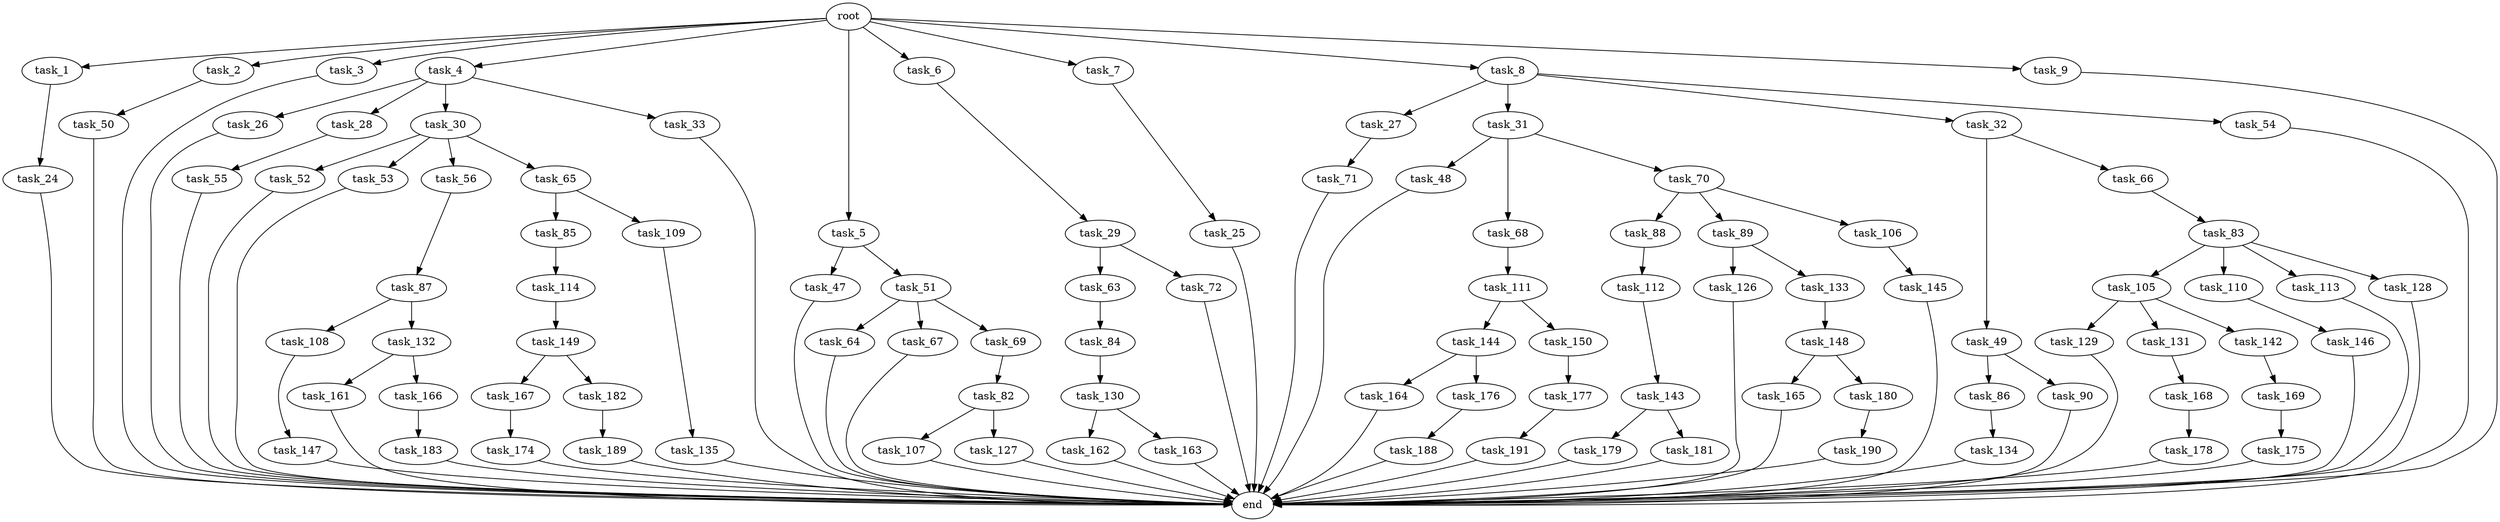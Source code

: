 digraph G {
  root [size="0.000000"];
  task_1 [size="2.048000"];
  task_2 [size="2.048000"];
  task_3 [size="2.048000"];
  task_4 [size="2.048000"];
  task_5 [size="2.048000"];
  task_6 [size="2.048000"];
  task_7 [size="2.048000"];
  task_8 [size="2.048000"];
  task_9 [size="2.048000"];
  task_24 [size="429496729.600000"];
  task_25 [size="429496729.600000"];
  task_26 [size="1391569403.904000"];
  task_27 [size="1717986918.400000"];
  task_28 [size="1391569403.904000"];
  task_29 [size="154618822.656000"];
  task_30 [size="1391569403.904000"];
  task_31 [size="1717986918.400000"];
  task_32 [size="1717986918.400000"];
  task_33 [size="1391569403.904000"];
  task_47 [size="154618822.656000"];
  task_48 [size="1717986918.400000"];
  task_49 [size="1391569403.904000"];
  task_50 [size="68719476.736000"];
  task_51 [size="154618822.656000"];
  task_52 [size="618475290.624000"];
  task_53 [size="618475290.624000"];
  task_54 [size="1717986918.400000"];
  task_55 [size="618475290.624000"];
  task_56 [size="618475290.624000"];
  task_63 [size="1391569403.904000"];
  task_64 [size="68719476.736000"];
  task_65 [size="618475290.624000"];
  task_66 [size="1391569403.904000"];
  task_67 [size="68719476.736000"];
  task_68 [size="1717986918.400000"];
  task_69 [size="68719476.736000"];
  task_70 [size="1717986918.400000"];
  task_71 [size="1717986918.400000"];
  task_72 [size="1391569403.904000"];
  task_82 [size="68719476.736000"];
  task_83 [size="429496729.600000"];
  task_84 [size="429496729.600000"];
  task_85 [size="154618822.656000"];
  task_86 [size="1717986918.400000"];
  task_87 [size="1717986918.400000"];
  task_88 [size="154618822.656000"];
  task_89 [size="154618822.656000"];
  task_90 [size="1717986918.400000"];
  task_105 [size="1099511627.776000"];
  task_106 [size="154618822.656000"];
  task_107 [size="1391569403.904000"];
  task_108 [size="68719476.736000"];
  task_109 [size="154618822.656000"];
  task_110 [size="1099511627.776000"];
  task_111 [size="618475290.624000"];
  task_112 [size="154618822.656000"];
  task_113 [size="1099511627.776000"];
  task_114 [size="154618822.656000"];
  task_126 [size="274877906.944000"];
  task_127 [size="1391569403.904000"];
  task_128 [size="1099511627.776000"];
  task_129 [size="1099511627.776000"];
  task_130 [size="274877906.944000"];
  task_131 [size="1099511627.776000"];
  task_132 [size="68719476.736000"];
  task_133 [size="274877906.944000"];
  task_134 [size="1717986918.400000"];
  task_135 [size="68719476.736000"];
  task_142 [size="1099511627.776000"];
  task_143 [size="1099511627.776000"];
  task_144 [size="274877906.944000"];
  task_145 [size="429496729.600000"];
  task_146 [size="154618822.656000"];
  task_147 [size="1717986918.400000"];
  task_148 [size="618475290.624000"];
  task_149 [size="1099511627.776000"];
  task_150 [size="274877906.944000"];
  task_161 [size="1717986918.400000"];
  task_162 [size="1717986918.400000"];
  task_163 [size="1717986918.400000"];
  task_164 [size="274877906.944000"];
  task_165 [size="274877906.944000"];
  task_166 [size="1717986918.400000"];
  task_167 [size="1099511627.776000"];
  task_168 [size="68719476.736000"];
  task_169 [size="618475290.624000"];
  task_174 [size="618475290.624000"];
  task_175 [size="68719476.736000"];
  task_176 [size="274877906.944000"];
  task_177 [size="1099511627.776000"];
  task_178 [size="1099511627.776000"];
  task_179 [size="1391569403.904000"];
  task_180 [size="274877906.944000"];
  task_181 [size="1391569403.904000"];
  task_182 [size="1099511627.776000"];
  task_183 [size="841813590.016000"];
  task_188 [size="154618822.656000"];
  task_189 [size="1717986918.400000"];
  task_190 [size="68719476.736000"];
  task_191 [size="1391569403.904000"];
  end [size="0.000000"];

  root -> task_1 [size="1.000000"];
  root -> task_2 [size="1.000000"];
  root -> task_3 [size="1.000000"];
  root -> task_4 [size="1.000000"];
  root -> task_5 [size="1.000000"];
  root -> task_6 [size="1.000000"];
  root -> task_7 [size="1.000000"];
  root -> task_8 [size="1.000000"];
  root -> task_9 [size="1.000000"];
  task_1 -> task_24 [size="209715200.000000"];
  task_2 -> task_50 [size="33554432.000000"];
  task_3 -> end [size="1.000000"];
  task_4 -> task_26 [size="679477248.000000"];
  task_4 -> task_28 [size="679477248.000000"];
  task_4 -> task_30 [size="679477248.000000"];
  task_4 -> task_33 [size="679477248.000000"];
  task_5 -> task_47 [size="75497472.000000"];
  task_5 -> task_51 [size="75497472.000000"];
  task_6 -> task_29 [size="75497472.000000"];
  task_7 -> task_25 [size="209715200.000000"];
  task_8 -> task_27 [size="838860800.000000"];
  task_8 -> task_31 [size="838860800.000000"];
  task_8 -> task_32 [size="838860800.000000"];
  task_8 -> task_54 [size="838860800.000000"];
  task_9 -> end [size="1.000000"];
  task_24 -> end [size="1.000000"];
  task_25 -> end [size="1.000000"];
  task_26 -> end [size="1.000000"];
  task_27 -> task_71 [size="838860800.000000"];
  task_28 -> task_55 [size="301989888.000000"];
  task_29 -> task_63 [size="679477248.000000"];
  task_29 -> task_72 [size="679477248.000000"];
  task_30 -> task_52 [size="301989888.000000"];
  task_30 -> task_53 [size="301989888.000000"];
  task_30 -> task_56 [size="301989888.000000"];
  task_30 -> task_65 [size="301989888.000000"];
  task_31 -> task_48 [size="838860800.000000"];
  task_31 -> task_68 [size="838860800.000000"];
  task_31 -> task_70 [size="838860800.000000"];
  task_32 -> task_49 [size="679477248.000000"];
  task_32 -> task_66 [size="679477248.000000"];
  task_33 -> end [size="1.000000"];
  task_47 -> end [size="1.000000"];
  task_48 -> end [size="1.000000"];
  task_49 -> task_86 [size="838860800.000000"];
  task_49 -> task_90 [size="838860800.000000"];
  task_50 -> end [size="1.000000"];
  task_51 -> task_64 [size="33554432.000000"];
  task_51 -> task_67 [size="33554432.000000"];
  task_51 -> task_69 [size="33554432.000000"];
  task_52 -> end [size="1.000000"];
  task_53 -> end [size="1.000000"];
  task_54 -> end [size="1.000000"];
  task_55 -> end [size="1.000000"];
  task_56 -> task_87 [size="838860800.000000"];
  task_63 -> task_84 [size="209715200.000000"];
  task_64 -> end [size="1.000000"];
  task_65 -> task_85 [size="75497472.000000"];
  task_65 -> task_109 [size="75497472.000000"];
  task_66 -> task_83 [size="209715200.000000"];
  task_67 -> end [size="1.000000"];
  task_68 -> task_111 [size="301989888.000000"];
  task_69 -> task_82 [size="33554432.000000"];
  task_70 -> task_88 [size="75497472.000000"];
  task_70 -> task_89 [size="75497472.000000"];
  task_70 -> task_106 [size="75497472.000000"];
  task_71 -> end [size="1.000000"];
  task_72 -> end [size="1.000000"];
  task_82 -> task_107 [size="679477248.000000"];
  task_82 -> task_127 [size="679477248.000000"];
  task_83 -> task_105 [size="536870912.000000"];
  task_83 -> task_110 [size="536870912.000000"];
  task_83 -> task_113 [size="536870912.000000"];
  task_83 -> task_128 [size="536870912.000000"];
  task_84 -> task_130 [size="134217728.000000"];
  task_85 -> task_114 [size="75497472.000000"];
  task_86 -> task_134 [size="838860800.000000"];
  task_87 -> task_108 [size="33554432.000000"];
  task_87 -> task_132 [size="33554432.000000"];
  task_88 -> task_112 [size="75497472.000000"];
  task_89 -> task_126 [size="134217728.000000"];
  task_89 -> task_133 [size="134217728.000000"];
  task_90 -> end [size="1.000000"];
  task_105 -> task_129 [size="536870912.000000"];
  task_105 -> task_131 [size="536870912.000000"];
  task_105 -> task_142 [size="536870912.000000"];
  task_106 -> task_145 [size="209715200.000000"];
  task_107 -> end [size="1.000000"];
  task_108 -> task_147 [size="838860800.000000"];
  task_109 -> task_135 [size="33554432.000000"];
  task_110 -> task_146 [size="75497472.000000"];
  task_111 -> task_144 [size="134217728.000000"];
  task_111 -> task_150 [size="134217728.000000"];
  task_112 -> task_143 [size="536870912.000000"];
  task_113 -> end [size="1.000000"];
  task_114 -> task_149 [size="536870912.000000"];
  task_126 -> end [size="1.000000"];
  task_127 -> end [size="1.000000"];
  task_128 -> end [size="1.000000"];
  task_129 -> end [size="1.000000"];
  task_130 -> task_162 [size="838860800.000000"];
  task_130 -> task_163 [size="838860800.000000"];
  task_131 -> task_168 [size="33554432.000000"];
  task_132 -> task_161 [size="838860800.000000"];
  task_132 -> task_166 [size="838860800.000000"];
  task_133 -> task_148 [size="301989888.000000"];
  task_134 -> end [size="1.000000"];
  task_135 -> end [size="1.000000"];
  task_142 -> task_169 [size="301989888.000000"];
  task_143 -> task_179 [size="679477248.000000"];
  task_143 -> task_181 [size="679477248.000000"];
  task_144 -> task_164 [size="134217728.000000"];
  task_144 -> task_176 [size="134217728.000000"];
  task_145 -> end [size="1.000000"];
  task_146 -> end [size="1.000000"];
  task_147 -> end [size="1.000000"];
  task_148 -> task_165 [size="134217728.000000"];
  task_148 -> task_180 [size="134217728.000000"];
  task_149 -> task_167 [size="536870912.000000"];
  task_149 -> task_182 [size="536870912.000000"];
  task_150 -> task_177 [size="536870912.000000"];
  task_161 -> end [size="1.000000"];
  task_162 -> end [size="1.000000"];
  task_163 -> end [size="1.000000"];
  task_164 -> end [size="1.000000"];
  task_165 -> end [size="1.000000"];
  task_166 -> task_183 [size="411041792.000000"];
  task_167 -> task_174 [size="301989888.000000"];
  task_168 -> task_178 [size="536870912.000000"];
  task_169 -> task_175 [size="33554432.000000"];
  task_174 -> end [size="1.000000"];
  task_175 -> end [size="1.000000"];
  task_176 -> task_188 [size="75497472.000000"];
  task_177 -> task_191 [size="679477248.000000"];
  task_178 -> end [size="1.000000"];
  task_179 -> end [size="1.000000"];
  task_180 -> task_190 [size="33554432.000000"];
  task_181 -> end [size="1.000000"];
  task_182 -> task_189 [size="838860800.000000"];
  task_183 -> end [size="1.000000"];
  task_188 -> end [size="1.000000"];
  task_189 -> end [size="1.000000"];
  task_190 -> end [size="1.000000"];
  task_191 -> end [size="1.000000"];
}

